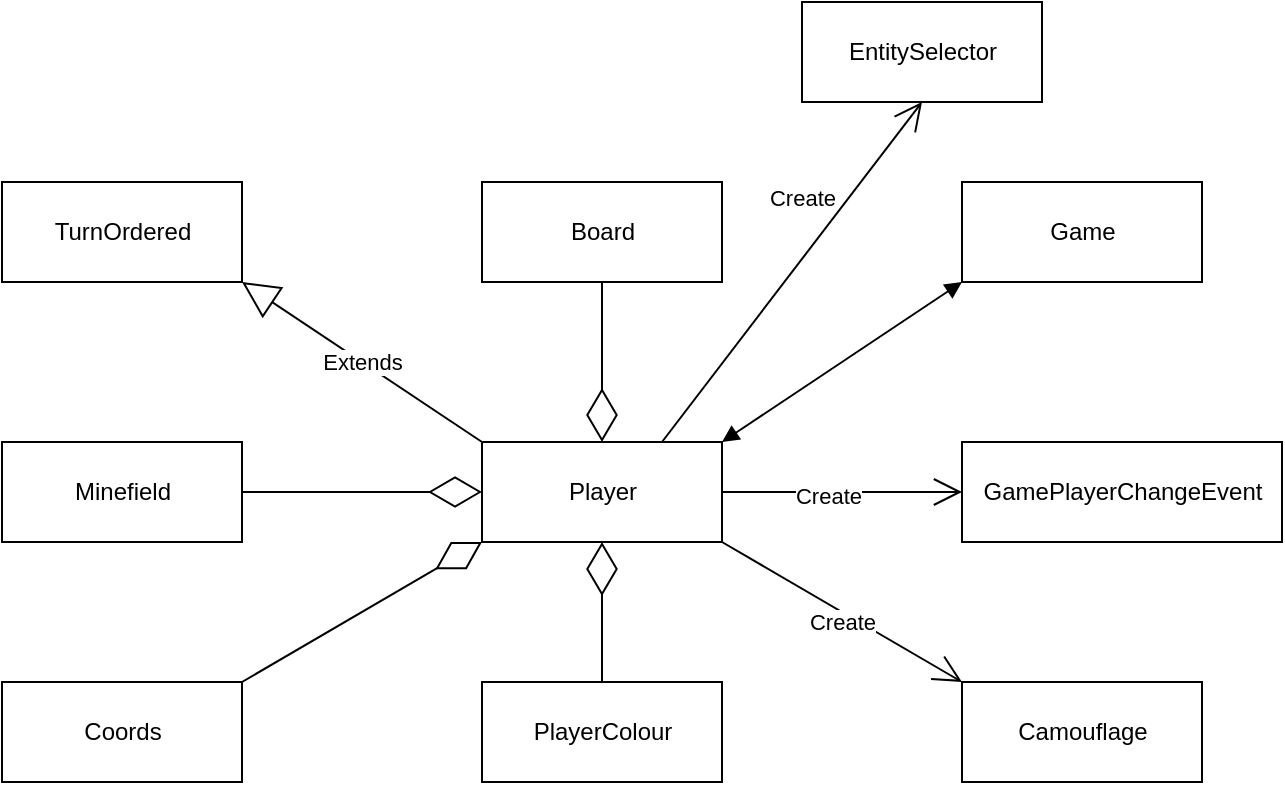 <mxfile version="14.4.8" type="github">
  <diagram id="C5RBs43oDa-KdzZeNtuy" name="Page-1">
    <mxGraphModel dx="1038" dy="580" grid="1" gridSize="10" guides="1" tooltips="1" connect="1" arrows="1" fold="1" page="1" pageScale="1" pageWidth="827" pageHeight="1169" math="0" shadow="0">
      <root>
        <mxCell id="WIyWlLk6GJQsqaUBKTNV-0" />
        <mxCell id="WIyWlLk6GJQsqaUBKTNV-1" parent="WIyWlLk6GJQsqaUBKTNV-0" />
        <mxCell id="D1foOzfLuy6gTg5swWMO-0" value="Player" style="html=1;" vertex="1" parent="WIyWlLk6GJQsqaUBKTNV-1">
          <mxGeometry x="360" y="320" width="120" height="50" as="geometry" />
        </mxCell>
        <mxCell id="D1foOzfLuy6gTg5swWMO-1" value="TurnOrdered" style="html=1;" vertex="1" parent="WIyWlLk6GJQsqaUBKTNV-1">
          <mxGeometry x="120" y="190" width="120" height="50" as="geometry" />
        </mxCell>
        <mxCell id="D1foOzfLuy6gTg5swWMO-2" value="Game" style="html=1;" vertex="1" parent="WIyWlLk6GJQsqaUBKTNV-1">
          <mxGeometry x="600" y="190" width="120" height="50" as="geometry" />
        </mxCell>
        <mxCell id="D1foOzfLuy6gTg5swWMO-3" value="Board" style="html=1;" vertex="1" parent="WIyWlLk6GJQsqaUBKTNV-1">
          <mxGeometry x="360" y="190" width="120" height="50" as="geometry" />
        </mxCell>
        <mxCell id="D1foOzfLuy6gTg5swWMO-4" value="Camouflage" style="html=1;" vertex="1" parent="WIyWlLk6GJQsqaUBKTNV-1">
          <mxGeometry x="600" y="440" width="120" height="50" as="geometry" />
        </mxCell>
        <mxCell id="D1foOzfLuy6gTg5swWMO-5" value="PlayerColour" style="html=1;" vertex="1" parent="WIyWlLk6GJQsqaUBKTNV-1">
          <mxGeometry x="360" y="440" width="120" height="50" as="geometry" />
        </mxCell>
        <mxCell id="D1foOzfLuy6gTg5swWMO-6" value="Minefield" style="html=1;" vertex="1" parent="WIyWlLk6GJQsqaUBKTNV-1">
          <mxGeometry x="120" y="320" width="120" height="50" as="geometry" />
        </mxCell>
        <mxCell id="D1foOzfLuy6gTg5swWMO-7" value="GamePlayerChangeEvent" style="html=1;" vertex="1" parent="WIyWlLk6GJQsqaUBKTNV-1">
          <mxGeometry x="600" y="320" width="160" height="50" as="geometry" />
        </mxCell>
        <mxCell id="D1foOzfLuy6gTg5swWMO-8" value="" style="endArrow=open;endFill=1;endSize=12;html=1;exitX=1;exitY=0.5;exitDx=0;exitDy=0;entryX=0;entryY=0.5;entryDx=0;entryDy=0;" edge="1" parent="WIyWlLk6GJQsqaUBKTNV-1" source="D1foOzfLuy6gTg5swWMO-0" target="D1foOzfLuy6gTg5swWMO-7">
          <mxGeometry width="160" relative="1" as="geometry">
            <mxPoint x="330" y="300" as="sourcePoint" />
            <mxPoint x="490" y="300" as="targetPoint" />
          </mxGeometry>
        </mxCell>
        <mxCell id="D1foOzfLuy6gTg5swWMO-9" value="Create" style="edgeLabel;html=1;align=center;verticalAlign=middle;resizable=0;points=[];" vertex="1" connectable="0" parent="D1foOzfLuy6gTg5swWMO-8">
          <mxGeometry x="0.351" y="-2" relative="1" as="geometry">
            <mxPoint x="-28" as="offset" />
          </mxGeometry>
        </mxCell>
        <mxCell id="D1foOzfLuy6gTg5swWMO-10" value="Coords" style="html=1;" vertex="1" parent="WIyWlLk6GJQsqaUBKTNV-1">
          <mxGeometry x="120" y="440" width="120" height="50" as="geometry" />
        </mxCell>
        <mxCell id="D1foOzfLuy6gTg5swWMO-11" value="EntitySelector" style="html=1;" vertex="1" parent="WIyWlLk6GJQsqaUBKTNV-1">
          <mxGeometry x="520" y="100" width="120" height="50" as="geometry" />
        </mxCell>
        <mxCell id="D1foOzfLuy6gTg5swWMO-16" value="" style="endArrow=open;endFill=1;endSize=12;html=1;exitX=1;exitY=1;exitDx=0;exitDy=0;entryX=0;entryY=0;entryDx=0;entryDy=0;" edge="1" parent="WIyWlLk6GJQsqaUBKTNV-1" source="D1foOzfLuy6gTg5swWMO-0" target="D1foOzfLuy6gTg5swWMO-4">
          <mxGeometry width="160" relative="1" as="geometry">
            <mxPoint x="414" y="400" as="sourcePoint" />
            <mxPoint x="534" y="400" as="targetPoint" />
          </mxGeometry>
        </mxCell>
        <mxCell id="D1foOzfLuy6gTg5swWMO-17" value="Create" style="edgeLabel;html=1;align=center;verticalAlign=middle;resizable=0;points=[];" vertex="1" connectable="0" parent="D1foOzfLuy6gTg5swWMO-16">
          <mxGeometry x="0.351" y="-2" relative="1" as="geometry">
            <mxPoint x="-19.94" y="-8.93" as="offset" />
          </mxGeometry>
        </mxCell>
        <mxCell id="D1foOzfLuy6gTg5swWMO-18" value="" style="endArrow=diamondThin;endFill=0;endSize=24;html=1;entryX=0.5;entryY=1;entryDx=0;entryDy=0;exitX=0.5;exitY=0;exitDx=0;exitDy=0;" edge="1" parent="WIyWlLk6GJQsqaUBKTNV-1" source="D1foOzfLuy6gTg5swWMO-5" target="D1foOzfLuy6gTg5swWMO-0">
          <mxGeometry width="160" relative="1" as="geometry">
            <mxPoint x="220" y="400" as="sourcePoint" />
            <mxPoint x="380" y="400" as="targetPoint" />
          </mxGeometry>
        </mxCell>
        <mxCell id="D1foOzfLuy6gTg5swWMO-19" value="" style="endArrow=diamondThin;endFill=0;endSize=24;html=1;entryX=0.5;entryY=0;entryDx=0;entryDy=0;exitX=0.5;exitY=1;exitDx=0;exitDy=0;" edge="1" parent="WIyWlLk6GJQsqaUBKTNV-1" source="D1foOzfLuy6gTg5swWMO-3" target="D1foOzfLuy6gTg5swWMO-0">
          <mxGeometry width="160" relative="1" as="geometry">
            <mxPoint x="330" y="300" as="sourcePoint" />
            <mxPoint x="490" y="300" as="targetPoint" />
          </mxGeometry>
        </mxCell>
        <mxCell id="D1foOzfLuy6gTg5swWMO-20" value="" style="endArrow=diamondThin;endFill=0;endSize=24;html=1;entryX=0;entryY=1;entryDx=0;entryDy=0;exitX=1;exitY=0;exitDx=0;exitDy=0;" edge="1" parent="WIyWlLk6GJQsqaUBKTNV-1" source="D1foOzfLuy6gTg5swWMO-10" target="D1foOzfLuy6gTg5swWMO-0">
          <mxGeometry width="160" relative="1" as="geometry">
            <mxPoint x="330" y="300" as="sourcePoint" />
            <mxPoint x="490" y="300" as="targetPoint" />
          </mxGeometry>
        </mxCell>
        <mxCell id="D1foOzfLuy6gTg5swWMO-21" value="Extends" style="endArrow=block;endSize=16;endFill=0;html=1;entryX=1;entryY=1;entryDx=0;entryDy=0;exitX=0;exitY=0;exitDx=0;exitDy=0;" edge="1" parent="WIyWlLk6GJQsqaUBKTNV-1" source="D1foOzfLuy6gTg5swWMO-0" target="D1foOzfLuy6gTg5swWMO-1">
          <mxGeometry width="160" relative="1" as="geometry">
            <mxPoint x="180" y="310" as="sourcePoint" />
            <mxPoint x="340" y="310" as="targetPoint" />
          </mxGeometry>
        </mxCell>
        <mxCell id="D1foOzfLuy6gTg5swWMO-22" value="" style="endArrow=diamondThin;endFill=0;endSize=24;html=1;entryX=0;entryY=0.5;entryDx=0;entryDy=0;exitX=1;exitY=0.5;exitDx=0;exitDy=0;" edge="1" parent="WIyWlLk6GJQsqaUBKTNV-1" source="D1foOzfLuy6gTg5swWMO-6" target="D1foOzfLuy6gTg5swWMO-0">
          <mxGeometry width="160" relative="1" as="geometry">
            <mxPoint x="330" y="300" as="sourcePoint" />
            <mxPoint x="490" y="300" as="targetPoint" />
          </mxGeometry>
        </mxCell>
        <mxCell id="D1foOzfLuy6gTg5swWMO-23" value="" style="endArrow=open;endFill=1;endSize=12;html=1;exitX=0.75;exitY=0;exitDx=0;exitDy=0;entryX=0.5;entryY=1;entryDx=0;entryDy=0;" edge="1" parent="WIyWlLk6GJQsqaUBKTNV-1" source="D1foOzfLuy6gTg5swWMO-0" target="D1foOzfLuy6gTg5swWMO-11">
          <mxGeometry width="160" relative="1" as="geometry">
            <mxPoint x="490" y="380" as="sourcePoint" />
            <mxPoint x="610" y="450" as="targetPoint" />
          </mxGeometry>
        </mxCell>
        <mxCell id="D1foOzfLuy6gTg5swWMO-24" value="Create" style="edgeLabel;html=1;align=center;verticalAlign=middle;resizable=0;points=[];" vertex="1" connectable="0" parent="D1foOzfLuy6gTg5swWMO-23">
          <mxGeometry x="0.351" y="-2" relative="1" as="geometry">
            <mxPoint x="-19.94" y="-8.93" as="offset" />
          </mxGeometry>
        </mxCell>
        <mxCell id="D1foOzfLuy6gTg5swWMO-25" value="" style="endArrow=block;startArrow=block;endFill=1;startFill=1;html=1;entryX=0;entryY=1;entryDx=0;entryDy=0;exitX=1;exitY=0;exitDx=0;exitDy=0;" edge="1" parent="WIyWlLk6GJQsqaUBKTNV-1" source="D1foOzfLuy6gTg5swWMO-0" target="D1foOzfLuy6gTg5swWMO-2">
          <mxGeometry width="160" relative="1" as="geometry">
            <mxPoint x="330" y="300" as="sourcePoint" />
            <mxPoint x="490" y="300" as="targetPoint" />
          </mxGeometry>
        </mxCell>
      </root>
    </mxGraphModel>
  </diagram>
</mxfile>
